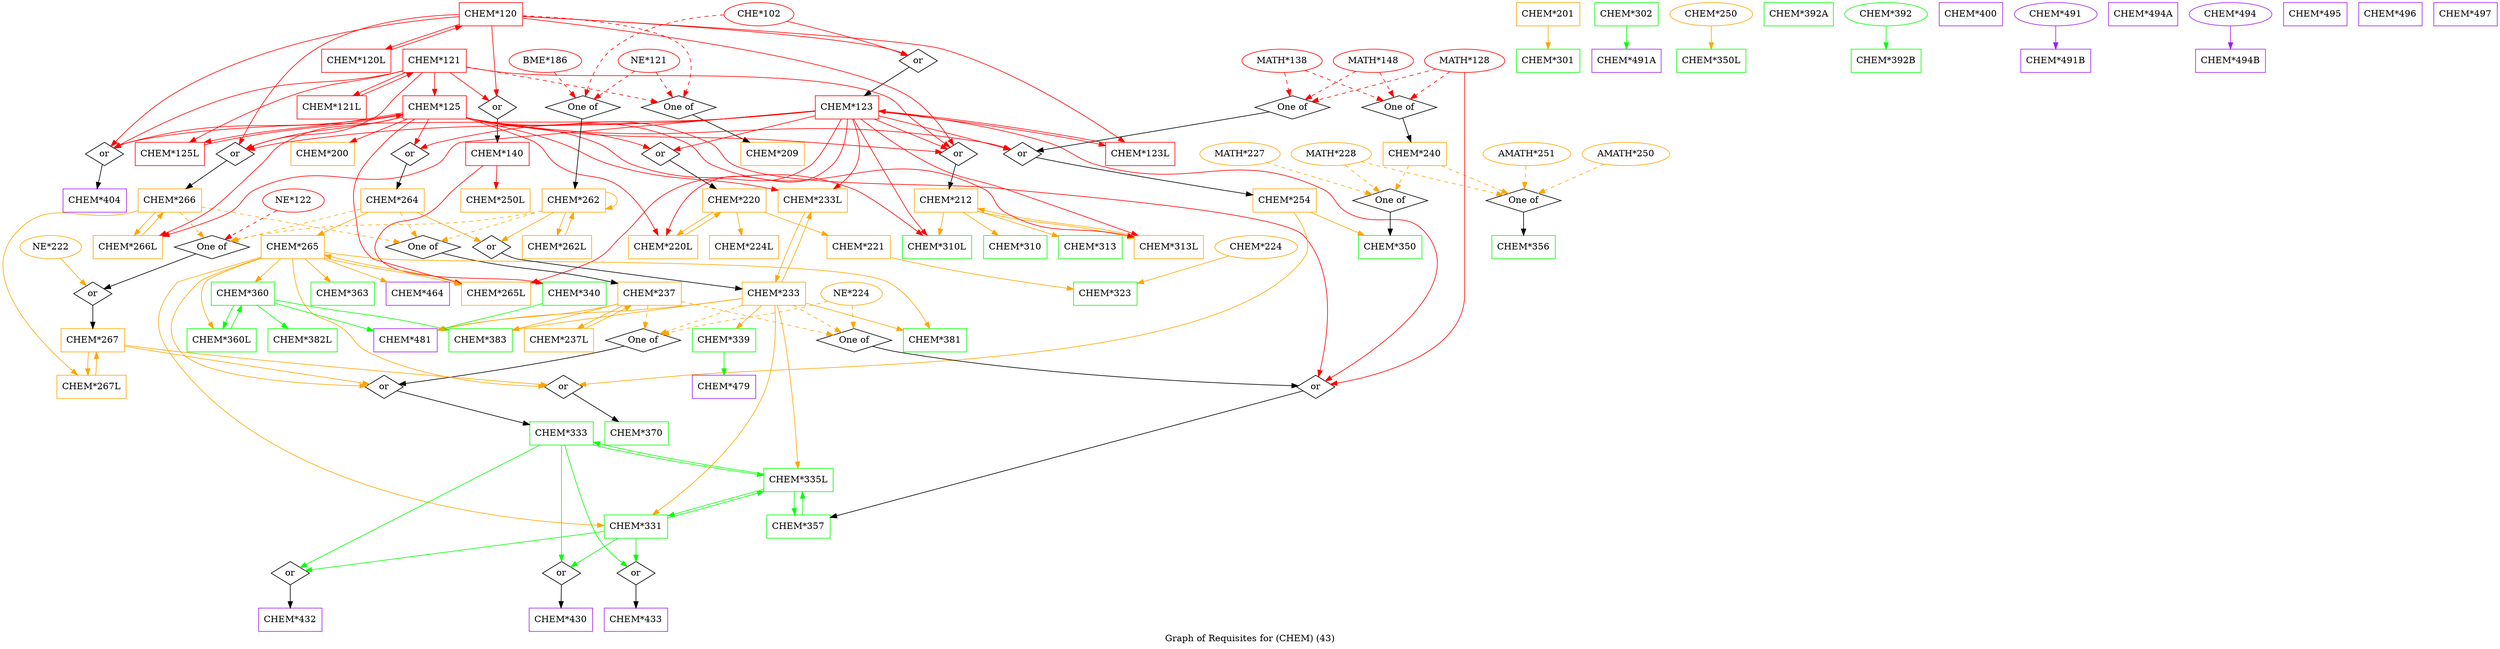 strict digraph "" {
	graph [bb="0,0,3710.5,995",
		label="Graph of Requisites for (CHEM) (43)",
		lheight=0.21,
		lp="1855.2,11.5",
		lwidth=3.64
	];
	node [label="\N"];
	"CHEM*120"	[color=red,
		height=0.5,
		pos="803.5,977",
		shape=box,
		width=1.3611];
	"CHEM*120L"	[color=red,
		height=0.5,
		pos="381.5,905",
		shape=box,
		width=1.4861];
	"CHEM*120" -> "CHEM*120L"	[color=red,
		pos="e,435.07,921.88 754.48,970.89 686.26,962.9 559.18,946.16 445.02,923.85"];
	or119	[height=0.5,
		label=or,
		pos="1517.5,905",
		shape=diamond,
		width=0.81703];
	"CHEM*120" -> or119	[color=red,
		pos="e,1501.9,913.46 852.94,974 987.14,968.27 1356.1,950.43 1474.5,923 1480.5,921.61 1486.8,919.52 1492.6,917.28"];
	"CHEM*123L"	[color=red,
		height=0.5,
		pos="1638.5,761",
		shape=box,
		width=1.4861];
	"CHEM*120" -> "CHEM*123L"	[color=red,
		pos="e,1584.9,778.06 852.71,964.99 945.62,944.03 1153.1,896.43 1326.5,851 1413,828.34 1512.2,799.55 1575.1,780.96"];
	or120	[height=0.5,
		label=or,
		pos="299.5,833",
		shape=diamond,
		width=0.81703];
	"CHEM*120" -> or120	[color=red,
		pos="e,297.8,850.22 754.28,973.85 637.38,968.3 350.44,951.85 318.5,923 301.31,907.47 297.58,880.53 297.53,860.34"];
	of51	[height=0.5,
		label="One of",
		pos="889.5,833",
		shape=diamond,
		width=1.6085];
	"CHEM*120" -> of51	[color=red,
		pos="e,880.65,848.61 813.87,958.87 829.21,933.56 857.96,886.07 875.26,857.51",
		style=dashed];
	or121	[height=0.5,
		label=or,
		pos="266.5,761",
		shape=diamond,
		width=0.81703];
	"CHEM*120" -> or121	[color=red,
		pos="e,281.19,770.39 754.37,969.98 703.06,962.69 620.83,948.14 553.5,923 491.62,899.9 481.12,883.29 423.5,851 376.15,824.46 320.98,793.08 \
290.26,775.57"];
	or126	[height=0.5,
		label=or,
		pos="1460.5,761",
		shape=diamond,
		width=0.81703];
	"CHEM*120" -> or126	[color=red,
		pos="e,1464.2,777.09 852.56,975.43 994.7,973.29 1399.4,963.66 1441.5,923 1477.8,887.91 1472.6,822.91 1466.2,787.17"];
	or131	[height=0.5,
		label=or,
		pos="774.5,761",
		shape=diamond,
		width=0.81703];
	"CHEM*120" -> or131	[color=red,
		pos="e,776.64,777.77 801.18,958.85 796.1,921.37 783.99,832 777.99,787.74"];
	"CHEM*120L" -> "CHEM*120"	[color=red,
		pos="e,754.3,969.38 435.22,917.86 443.05,919.71 450.98,921.5 458.5,923 558.21,942.88 675.05,959 744.06,968.04"];
	"CHEM*123"	[color=red,
		height=0.5,
		pos="1232.5,833",
		shape=box,
		width=1.3611];
	or119 -> "CHEM*123"	[pos="e,1281.7,846.08 1497.5,899.08 1455.3,888.72 1356.1,864.35 1291.7,848.54"];
	"CHEM*123L" -> "CHEM*123"	[color=red,
		pos="e,1281.7,824.92 1584.8,778.93 1584.7,778.95 1584.6,778.98 1584.5,779 1478.1,801.2 1449.9,797.97 1342.5,815 1326.1,817.59 1308.3,\
820.55 1291.8,823.26"];
	"CHEM*140"	[color=red,
		height=0.5,
		pos="135.5,761",
		shape=box,
		width=1.3611];
	or120 -> "CHEM*140"	[pos="e,175.43,779.05 282.87,824.9 260.12,815.19 218.31,797.34 185.02,783.14"];
	"CHEM*209"	[color=orange,
		height=0.5,
		pos="870.5,761",
		shape=box,
		width=1.3611];
	of51 -> "CHEM*209"	[pos="e,875.19,779.29 885.19,816.12 883.02,808.14 880.34,798.26 877.87,789.14"];
	"CHEM*212"	[color=orange,
		height=0.5,
		pos="350.5,689",
		shape=box,
		width=1.3611];
	or121 -> "CHEM*212"	[pos="e,330.05,707.04 278.54,749.97 289.86,740.53 307.27,726.03 322.12,713.65"];
	"CHEM*266"	[color=orange,
		height=0.5,
		pos="1584.5,689",
		shape=box,
		width=1.3611];
	or126 -> "CHEM*266"	[pos="e,1554.2,707.1 1475.2,751.7 1492.4,742 1521.5,725.57 1545.4,712.1"];
	"CHEM*404"	[color=purple,
		height=0.5,
		pos="774.5,689",
		shape=box,
		width=1.3611];
	or131 -> "CHEM*404"	[pos="e,774.5,707.1 774.5,742.7 774.5,734.98 774.5,725.71 774.5,717.11"];
	"CHEM*123" -> "CHEM*123L"	[color=red,
		pos="e,1585,774.72 1281.7,822.06 1295.5,819.69 1310.5,817.21 1324.5,815 1431.9,797.97 1460.1,801.2 1566.5,779 1569.3,778.41 1572.2,777.78 \
1575.1,777.11"];
	"CHEM*123" -> or121	[color=red,
		pos="e,281.21,770.1 1183.4,828.88 1128.2,825.4 1035.9,819.64 956.5,815 811.64,806.54 445.52,813.2 304.5,779 299.87,777.88 295.11,776.21 \
290.58,774.34"];
	"CHEM*123" -> or126	[color=red,
		pos="e,1443.9,769 1281.7,818.5 1327.5,805.81 1392.4,787.52 1417.5,779 1423,777.13 1428.8,774.95 1434.4,772.79"];
	"CHEM*123" -> or131	[color=red,
		pos="e,789.65,770.01 1183.4,830.48 1104,826.99 943.25,815.62 812.5,779 807.99,777.74 803.34,776.03 798.89,774.17"];
	or122	[height=0.5,
		label=or,
		pos="1118.5,761",
		shape=diamond,
		width=0.81703];
	"CHEM*123" -> or122	[color=red,
		pos="e,1132.6,770.65 1204.6,814.88 1185.2,802.95 1159.6,787.24 1141.4,776.05"];
	"CHEM*220L"	[color=orange,
		height=0.5,
		pos="854.5,617",
		shape=box,
		width=1.4861];
	"CHEM*123" -> "CHEM*220L"	[color=red,
		pos="e,900.65,635.05 1219.9,814.91 1202.6,791.86 1171.8,752.57 1156.5,743 1102,708.99 1073.7,736.35 1016.5,707 994.33,695.62 994.64,684.2 \
973.5,671 953.7,658.64 930.53,647.64 909.92,638.9"];
	"CHEM*233L"	[color=orange,
		height=0.5,
		pos="1233.5,689",
		shape=box,
		width=1.4861];
	"CHEM*123" -> "CHEM*233L"	[color=red,
		pos="e,1268.2,707.17 1267.7,814.94 1281.5,806.25 1295.8,794.26 1303.5,779 1310.7,764.7 1310.6,757.33 1303.5,743 1297.5,730.93 1287.3,\
720.87 1276.5,712.88"];
	or124	[height=0.5,
		label=or,
		pos="1537.5,761",
		shape=diamond,
		width=0.81703];
	"CHEM*123" -> or124	[color=red,
		pos="e,1521.9,769.74 1281.8,823.49 1347.1,811.97 1458.8,791.45 1498.5,779 1503.1,777.57 1507.8,775.77 1512.4,773.89"];
	or125	[height=0.5,
		label=or,
		pos="1232.5,761",
		shape=diamond,
		width=0.81703];
	"CHEM*123" -> or125	[color=red,
		pos="e,1232.5,779.1 1232.5,814.7 1232.5,806.98 1232.5,797.71 1232.5,789.11"];
	"CHEM*265L"	[color=orange,
		height=0.5,
		pos="970.5,545",
		shape=box,
		width=1.4861];
	"CHEM*123" -> "CHEM*265L"	[color=red,
		pos="e,993.65,563.02 1249.5,814.85 1266,796.1 1286.4,765.68 1270.5,743 1243.3,704.35 1210.7,731.77 1170.5,707 1150.7,694.8 1150.1,686.23 \
1132.5,671 1093.5,637.23 1082.4,630.43 1041.5,599 1028.6,589.1 1014.3,578.35 1001.9,569.13"];
	"CHEM*266L"	[color=orange,
		height=0.5,
		pos="1315.5,617",
		shape=box,
		width=1.4861];
	"CHEM*123" -> "CHEM*266L"	[color=red,
		pos="e,1321.9,635.21 1277.6,814.82 1293.7,806.44 1310.3,794.7 1320.5,779 1346.9,738.42 1335.3,679.11 1325,644.95"];
	"CHEM*310L"	[color=green,
		height=0.5,
		pos="574.5,617",
		shape=box,
		width=1.4861];
	"CHEM*123" -> "CHEM*310L"	[color=red,
		pos="e,628.34,633.07 1183.3,818.36 1152.9,809.08 1113.5,795.51 1080.5,779 1029.2,753.35 1018.2,742.83 973.5,707 955.34,692.46 956.56,\
680.89 935.5,671 817.71,615.65 770.76,658.25 638.43,634.95"];
	"CHEM*313L"	[color=orange,
		height=0.5,
		pos="449.5,617",
		shape=box,
		width=1.4861];
	"CHEM*123" -> "CHEM*313L"	[color=red,
		pos="e,503.15,633.26 1183.2,824.12 1138.6,816.01 1071.6,801.37 1016.5,779 928.64,743.33 922.47,700.94 832.5,671 699.34,626.69 654.5,660.47 \
513.05,635.1"];
	or129	[height=0.5,
		label=or,
		pos="1752.5,401",
		shape=diamond,
		width=0.81703];
	"CHEM*123" -> or129	[color=red,
		pos="e,1758.5,415.55 1267.8,814.81 1318.3,790.35 1406.8,747.87 1422.5,743 1517.1,713.71 1553.7,751.01 1642.5,707 1663.3,696.67 1661,683.7 \
1680.5,671 1715.2,648.38 1743.5,669.5 1766.5,635 1810,569.59 1779.6,469.6 1762.3,424.93"];
	"CHEM*250L"	[color=orange,
		height=0.5,
		pos="53.5,689",
		shape=box,
		width=1.4861];
	"CHEM*140" -> "CHEM*250L"	[color=red,
		pos="e,73.537,707.1 115.23,742.7 105,733.97 92.439,723.24 81.322,713.75"];
	"CHEM*340"	[color=green,
		height=0.5,
		pos="579.5,545",
		shape=box,
		width=1.3611];
	"CHEM*140" -> "CHEM*340"	[color=red,
		pos="e,530.29,561.1 131.44,742.97 124.7,709.98 115.51,637.23 154.5,599 210.96,543.64 425.23,576.11 520.38,562.75"];
	"CHEM*212" -> "CHEM*310L"	[color=orange,
		pos="e,520.76,634.8 399.66,672.64 432.38,662.41 475.69,648.88 511.02,637.84"];
	"CHEM*212" -> "CHEM*313L"	[color=orange,
		pos="e,419.41,635.1 369.06,670.7 380.84,661.71 396.38,650.61 410.7,640.92"];
	"CHEM*310"	[color=green,
		height=0.5,
		pos="328.5,617",
		shape=box,
		width=1.3611];
	"CHEM*212" -> "CHEM*310"	[color=orange,
		pos="e,333.88,635.1 345.06,670.7 342.61,662.9 339.66,653.51 336.93,644.83"];
	"CHEM*313"	[color=green,
		height=0.5,
		pos="212.5,617",
		shape=box,
		width=1.3611];
	"CHEM*212" -> "CHEM*313"	[color=orange,
		pos="e,246.39,635.19 316.74,670.88 298.28,661.51 275.22,649.81 255.48,639.8"];
	"CHEM*266" -> "CHEM*266L"	[color=orange,
		pos="e,1368.8,635.09 1535.2,677.35 1493.7,667.41 1433,652 1378.6,637.66"];
	of52	[height=0.5,
		label="One of",
		pos="1444.5,617",
		shape=diamond,
		width=1.6085];
	"CHEM*266" -> of52	[color=orange,
		pos="e,1465.8,628.64 1550.3,670.88 1527.2,659.33 1497,644.24 1474.8,633.13",
		style=dashed];
	of56	[height=0.5,
		label="One of",
		pos="2064.5,617",
		shape=diamond,
		width=1.6085];
	"CHEM*266" -> of56	[color=orange,
		pos="e,2036,626.14 1633.7,678.68 1648.7,676 1665.3,673.21 1680.5,671 1820.8,650.63 1858,660.49 1997.5,635 2006.9,633.29 2016.9,631.01 \
2026.2,628.67",
		style=dashed];
	"CHEM*267L"	[color=orange,
		height=0.5,
		pos="1931.5,401",
		shape=box,
		width=1.4861];
	"CHEM*266" -> "CHEM*267L"	[color=orange,
		pos="e,1915.6,419.18 1633.6,677.72 1679.9,667.31 1745.4,650.57 1766.5,635 1843.7,578.11 1827.5,531.38 1885.5,455 1892.7,445.49 1901.2,\
435.5 1908.8,426.78"];
	"CHEM*121"	[color=red,
		height=0.5,
		pos="611.5,905",
		shape=box,
		width=1.3611];
	"CHEM*121" -> or120	[color=red,
		pos="e,320.04,838.61 562.41,892.99 497.25,878.37 384.15,852.99 330.04,840.85"];
	"CHEM*121" -> of51	[color=red,
		pos="e,858.97,841.69 660.56,891.65 714.23,878.13 799.24,856.73 849.17,844.15",
		style=dashed];
	"CHEM*121" -> or121	[color=red,
		pos="e,281.64,770.02 612.99,886.74 613.71,866.41 611.43,833.1 591.5,815 543.91,771.79 366.4,796.31 304.5,779 299.99,777.74 295.34,776.03 \
290.89,774.18"];
	"CHEM*121" -> or126	[color=red,
		pos="e,1443.5,768.76 660.68,904.02 796.84,903.45 1176.2,897.63 1290.5,851 1313.6,841.58 1312.2,827.95 1333.5,815 1342.5,809.52 1399.5,\
786.39 1434,772.56"];
	"CHEM*121" -> or131	[color=red,
		pos="e,773.5,778.57 660.53,895.68 689.18,888.43 724,875.12 746.5,851 762.35,834.01 769.23,808.12 772.21,788.64"];
	"CHEM*121L"	[color=red,
		height=0.5,
		pos="529.5,833",
		shape=box,
		width=1.4861];
	"CHEM*121" -> "CHEM*121L"	[color=red,
		pos="e,543.64,851.1 585.31,886.7 574.29,878.05 561.7,867.45 551.2,858.03"];
	"CHEM*125"	[color=red,
		height=0.5,
		pos="688.5,833",
		shape=box,
		width=1.3611];
	"CHEM*121" -> "CHEM*125"	[color=red,
		pos="e,669.69,851.1 630.53,886.7 640.04,878.05 651.71,867.45 662.07,858.03"];
	"CHEM*125L"	[color=red,
		height=0.5,
		pos="367.5,761",
		shape=box,
		width=1.4861];
	"CHEM*121" -> "CHEM*125L"	[color=red,
		pos="e,385.71,779.05 562.4,891.17 533.29,882.34 496.36,868.95 466.5,851 458.34,846.1 419.69,810.65 393.16,786"];
	"CHEM*121L" -> "CHEM*121"	[color=red,
		pos="e,597.15,886.7 555.43,851.1 566.43,859.72 579.03,870.32 589.56,879.76"];
	"CHEM*125" -> or121	[color=red,
		pos="e,281.63,770.06 639.49,818 634.78,816.89 630.06,815.87 625.5,815 484.46,788.22 443.01,816.76 304.5,779 299.99,777.77 295.32,776.07 \
290.88,774.23"];
	"CHEM*125" -> or126	[color=red,
		pos="e,1436.2,764.24 737.76,825.2 763.06,821.85 794.39,817.91 822.5,815 1021.2,794.42 1071.5,795.9 1270.5,779 1324.9,774.38 1388.1,768.65 \
1426.2,765.17"];
	"CHEM*125" -> or131	[color=red,
		pos="e,762.24,771.98 709.76,814.7 723.3,803.67 740.76,789.46 754.13,778.58"];
	"CHEM*125" -> "CHEM*125L"	[color=red,
		pos="e,421.09,777.79 639.45,820.66 631.74,818.67 623.9,816.7 616.5,815 536,796.54 512.28,797.33 431.26,780"];
	"CHEM*125" -> or122	[color=red,
		pos="e,1102.5,769.4 737.74,825.58 838.32,812.41 1059.3,783.24 1075.5,779 1081.2,777.5 1087.2,775.45 1092.9,773.3"];
	"CHEM*125" -> "CHEM*220L"	[color=red,
		pos="e,800.77,632.71 686.36,814.71 683.38,782.54 681.77,712.96 716.5,671 726.73,658.64 759.9,645.7 791.16,635.71"];
	"CHEM*125" -> "CHEM*233L"	[color=red,
		pos="e,1179.9,699.8 692.47,814.91 698.29,794.09 711.3,759.63 736.5,743 810.25,694.32 1044.9,718.34 1132.5,707 1144.6,705.44 1157.4,703.5 \
1169.7,701.5"];
	"CHEM*125" -> or124	[color=red,
		pos="e,1522.4,770.1 737.73,824.88 763.02,821.45 794.36,817.53 822.5,815 1122.2,788.05 1205.7,848.22 1498.5,779 1503.4,777.85 1508.4,776.12 \
1513.1,774.2"];
	"CHEM*125" -> or125	[color=red,
		pos="e,1212.9,767.01 737.79,825.52 763.1,822.25 794.43,818.29 822.5,815 970.79,797.6 1009.2,803.33 1156.5,779 1171.9,776.45 1188.9,772.74 \
1202.9,769.44"];
	"CHEM*125" -> "CHEM*265L"	[color=red,
		pos="e,916.88,558.93 683.49,814.67 675.45,783.04 663.44,715.15 693.5,671 711,645.29 728.73,653.81 753.5,635 772.03,620.93 771.35,610.62 \
791.5,599 811.36,587.55 863.94,572.56 907.01,561.45"];
	"CHEM*125" -> "CHEM*266L"	[color=red,
		pos="e,1316.9,635.19 737.95,822.23 786.66,812.34 863.06,796.1 928.5,779 981.96,765.03 993.56,755 1047.5,743 1101.9,730.9 1254.6,744.84 \
1295.5,707 1312.2,691.5 1316.5,665.25 1317,645.26"];
	"CHEM*125" -> "CHEM*310L"	[color=red,
		pos="e,577.08,635.3 663.04,814.89 650.81,805.54 636.82,793.02 627.5,779 599.57,736.99 585.28,679.04 578.88,645.34"];
	"CHEM*125" -> "CHEM*313L"	[color=red,
		pos="e,445.83,635.07 639.26,820.5 574.86,805.41 469.94,780.63 468.5,779 435.82,742.18 438.93,680.52 444.17,645.15"];
	"CHEM*125" -> or129	[color=red,
		pos="e,1756.7,416.63 737.51,825.35 812.95,814.83 953.91,794.02 1002.5,779 1039,767.72 1043.6,752.82 1080.5,743 1256.4,696.17 1322.5,781.76 \
1488.5,707 1509.7,697.45 1505.7,681.44 1526.5,671 1610,629.1 1670.5,703.96 1733.5,635 1786.4,577.03 1770.2,473.64 1759.1,426.56"];
	"CHEM*200"	[color=orange,
		height=0.5,
		pos="526.5,761",
		shape=box,
		width=1.3611];
	"CHEM*125" -> "CHEM*200"	[color=red,
		pos="e,566,779.07 648.87,814.88 626.72,805.31 598.94,793.3 575.44,783.15"];
	"CHEM*125L" -> "CHEM*125"	[color=red,
		pos="e,639.19,816.1 421.27,773.61 429.09,775.49 437.01,777.36 444.5,779 525.17,796.71 548.89,795.89 629.12,813.82"];
	"CHEM*220"	[color=orange,
		height=0.5,
		pos="1074.5,689",
		shape=box,
		width=1.3611];
	or122 -> "CHEM*220"	[pos="e,1085.3,707.14 1110.6,747.49 1105.1,738.7 1097.5,726.63 1090.7,715.82"];
	"CHEM*220L" -> "CHEM*220"	[color=orange,
		pos="e,1026.9,670.97 908.34,633.32 941.35,643.43 983.52,656.8 1017.2,667.79"];
	"CHEM*233"	[color=orange,
		height=0.5,
		pos="1229.5,545",
		shape=box,
		width=1.3611];
	"CHEM*233L" -> "CHEM*233"	[color=orange,
		pos="e,1180.3,558.55 1180,674.86 1159.7,666.71 1138.8,654.06 1127.5,635 1119.3,621.24 1119.5,612.83 1127.5,599 1137,582.66 1153.6,570.94 \
1170.8,562.75"];
	"CHEM*254"	[color=orange,
		height=0.5,
		pos="2227.5,689",
		shape=box,
		width=1.3611];
	or124 -> "CHEM*254"	[pos="e,2178.4,698.78 1552.2,751.94 1559.1,748.57 1567.5,744.98 1575.5,743 1811.1,684.52 1879.3,734.07 2120.5,707 2136.1,705.25 2152.8,\
702.84 2168.4,700.39"];
	"CHEM*264"	[color=orange,
		height=0.5,
		pos="1430.5,689",
		shape=box,
		width=1.3611];
	or125 -> "CHEM*264"	[pos="e,1382.3,707.04 1250.4,753.66 1277.8,743.99 1331.2,725.09 1372.8,710.39"];
	"CHEM*265"	[color=orange,
		height=0.5,
		pos="695.5,617",
		shape=box,
		width=1.3611];
	"CHEM*265L" -> "CHEM*265"	[color=orange,
		pos="e,744.64,605.01 916.76,561.07 857.18,576.57 769.4,598.51 767.5,599 763.25,600.1 758.85,601.26 754.4,602.43"];
	"CHEM*266L" -> "CHEM*266"	[color=orange,
		pos="e,1535.2,673.75 1369.1,630.35 1375,631.93 1380.9,633.51 1386.5,635 1433.3,647.4 1486.1,660.92 1525.5,671.21"];
	"CHEM*313L" -> "CHEM*212"	[color=orange,
		pos="e,380.62,670.88 431.09,635.19 419.2,644.27 403.43,655.53 388.95,665.31"];
	"CHEM*357"	[color=green,
		height=0.5,
		pos="1327.5,185",
		shape=box,
		width=1.3611];
	or129 -> "CHEM*357"	[pos="e,1361.6,203.16 1737.1,392.26 1677.9,362.45 1463.4,254.43 1370.7,207.74"];
	"CHEM*220" -> "CHEM*220L"	[color=orange,
		pos="e,902.37,635.11 1025.3,674.09 991.69,663.85 947.21,649.76 912.03,638.27"];
	"CHEM*221"	[color=orange,
		height=0.5,
		pos="1194.5,617",
		shape=box,
		width=1.3611];
	"CHEM*220" -> "CHEM*221"	[color=orange,
		pos="e,1165,635.19 1103.9,670.88 1119.5,661.72 1139.1,650.34 1156,640.48"];
	"CHEM*224L"	[color=orange,
		height=0.5,
		pos="979.5,617",
		shape=box,
		width=1.4861];
	"CHEM*220" -> "CHEM*224L"	[color=orange,
		pos="e,1002.7,635.1 1051,670.7 1038.9,661.8 1024,650.82 1011,641.2"];
	"CHEM*233" -> "CHEM*233L"	[color=orange,
		pos="e,1187.7,670.84 1186.9,563.16 1171.1,571.33 1154.8,582.93 1145.5,599 1137.5,612.83 1137.3,621.24 1145.5,635 1153.3,648.14 1165.6,\
658.24 1178.6,665.91"];
	"CHEM*481"	[color=purple,
		height=0.5,
		pos="738.5,473",
		shape=box,
		width=1.3611];
	"CHEM*233" -> "CHEM*481"	[color=orange,
		pos="e,787.71,489.09 1180.2,532.64 1170,530.56 1159.5,528.56 1149.5,527 996.9,503.08 953.05,520.56 797.62,491.01"];
	"CHEM*331"	[color=green,
		height=0.5,
		pos="1168.5,185",
		shape=box,
		width=1.3611];
	"CHEM*233" -> "CHEM*331"	[color=orange,
		pos="e,1168.3,203.17 1256.8,526.77 1268.6,517.72 1281.1,505.48 1287.5,491 1306.9,447.08 1313.4,423.43 1287.5,383 1266.9,350.84 1233.9,\
376.35 1209.5,347 1177.5,308.58 1170.1,248.43 1168.6,213.55"];
	of57	[height=0.5,
		label="One of",
		pos="1104.5,473",
		shape=diamond,
		width=1.6085];
	"CHEM*233" -> of57	[color=orange,
		pos="e,1124.2,485.06 1198.9,526.88 1178.8,515.62 1152.7,501 1133.1,489.99",
		style=dashed];
	"CHEM*335L"	[color=green,
		height=0.5,
		pos="1327.5,257",
		shape=box,
		width=1.4861];
	"CHEM*233" -> "CHEM*335L"	[color=orange,
		pos="e,1332.2,275.06 1278.3,526.91 1294.5,518.67 1310.9,507 1320.5,491 1359.5,425.75 1345,330.79 1334.6,284.86"];
	"CHEM*339"	[color=green,
		height=0.5,
		pos="1229.5,473",
		shape=box,
		width=1.3611];
	"CHEM*233" -> "CHEM*339"	[color=orange,
		pos="e,1229.5,491.1 1229.5,526.7 1229.5,518.98 1229.5,509.71 1229.5,501.11"];
	of60	[height=0.5,
		label="One of",
		pos="1430.5,473",
		shape=diamond,
		width=1.6085];
	"CHEM*233" -> of60	[color=orange,
		pos="e,1404.5,483.06 1278.4,526.97 1314.4,514.42 1362.6,497.66 1395,486.38",
		style=dashed];
	"CHEM*381"	[color=green,
		height=0.5,
		pos="1555.5,473",
		shape=box,
		width=1.3611];
	"CHEM*233" -> "CHEM*381"	[color=orange,
		pos="e,1506.2,488.77 1278.7,535.64 1330.6,526.52 1414.8,510.84 1496.3,491.19"];
	"CHEM*383"	[color=green,
		height=0.5,
		pos="854.5,473",
		shape=box,
		width=1.3611];
	"CHEM*233" -> "CHEM*383"	[color=orange,
		pos="e,903.74,488.92 1180.1,533.03 1170,530.92 1159.4,528.81 1149.5,527 1047.9,508.5 1018.3,513.69 913.76,491.12"];
	or130	[height=0.5,
		label=or,
		pos="2032.5,401",
		shape=diamond,
		width=0.81703];
	"CHEM*254" -> or130	[color=orange,
		pos="e,2048.1,409.69 2240.2,670.83 2252,652.57 2266.4,623.07 2255.5,599 2214,506.95 2105.9,440.62 2057,414.39"];
	"CHEM*350"	[color=green,
		height=0.5,
		pos="2352.5,617",
		shape=box,
		width=1.3611];
	"CHEM*254" -> "CHEM*350"	[color=orange,
		pos="e,2321.8,635.19 2258.1,670.88 2274.6,661.64 2295.1,650.13 2312.8,640.21"];
	"CHEM*264" -> "CHEM*265"	[color=orange,
		pos="e,744.68,627.72 1381.2,681.14 1355.7,677.76 1323.9,673.8 1295.5,671 1072,648.96 1014.4,662.62 791.5,635 779.56,633.52 766.85,631.55 \
754.71,629.48"];
	or123	[height=0.5,
		label=or,
		pos="1549.5,617",
		shape=diamond,
		width=0.81703];
	"CHEM*264" -> or123	[color=orange,
		pos="e,1535.1,626.46 1459.6,670.88 1480.2,658.77 1507.4,642.77 1526.5,631.55"];
	"CHEM*264" -> of52	[color=orange,
		pos="e,1441.3,634.14 1434,670.7 1435.6,662.67 1437.5,652.95 1439.3,644.05",
		style=dashed];
	"CHEM*264" -> of56	[color=orange,
		pos="e,2036.4,626.29 1479.7,678.33 1494.7,675.64 1511.2,672.93 1526.5,671 1734.8,644.66 1790.3,668.94 1997.5,635 2007,633.45 2017.1,631.2 \
2026.5,628.85",
		style=dashed];
	"CHEM*265" -> "CHEM*265L"	[color=orange,
		pos="e,916.95,557.88 744.51,600.3 746.19,599.86 747.86,599.43 749.5,599 751.43,598.5 842.51,575.73 907.21,560.21"];
	"CHEM*265" -> "CHEM*331"	[color=orange,
		pos="e,1119.3,185.16 646.37,601.32 643.04,600.49 639.73,599.7 636.5,599 583.59,587.48 433.33,601.74 395.5,563 361.85,528.54 358.52,494.21 \
386.5,455 557.89,214.8 958.12,186.9 1109.3,185.24"];
	"CHEM*265" -> "CHEM*381"	[color=orange,
		pos="e,1540.5,491.18 744.66,606.12 759.65,603.43 776.2,600.77 791.5,599 935.65,582.32 1307.9,614.57 1443.5,563 1479.3,549.4 1512.6,519.93 \
1533.4,498.62"];
	or128	[height=0.5,
		label=or,
		pos="1119.5,401",
		shape=diamond,
		width=0.81703];
	"CHEM*265" -> or128	[color=orange,
		pos="e,1093.7,403.16 744.81,602.53 794.89,588.61 865.63,568.22 869.5,563 879.02,550.14 879.7,539.33 869.5,527 814.98,461.12 735.02,556.88 \
680.5,491 670.3,478.67 669.89,466.97 680.5,455 707.13,424.97 983.22,408.63 1083.4,403.66"];
	"CHEM*265" -> or130	[color=orange,
		pos="e,2031.8,418.85 744.66,606.09 759.64,603.4 776.2,600.74 791.5,599 1098.8,563.97 1181.1,612.27 1486.5,563 1546.1,553.38 1558.1,537.86 \
1617.5,527 1701.8,511.59 1934,543.86 2001.5,491 2020.4,476.22 2027.8,449.22 2030.7,428.82"];
	"CHEM*360"	[color=green,
		height=0.5,
		pos="463.5,545",
		shape=box,
		width=1.3611];
	"CHEM*265" -> "CHEM*360"	[color=orange,
		pos="e,512.63,560.82 646.3,601.15 610.16,590.25 560.89,575.39 522.61,563.84"];
	"CHEM*360L"	[color=green,
		height=0.5,
		pos="449.5,473",
		shape=box,
		width=1.4861];
	"CHEM*265" -> "CHEM*360L"	[color=orange,
		pos="e,430.11,491.21 646.36,601.34 643.04,600.5 639.73,599.71 636.5,599 585.77,587.79 439.29,602.46 405.5,563 389.14,543.9 405.72,517.66 \
423.01,498.63"];
	"CHEM*363"	[color=green,
		height=0.5,
		pos="695.5,545",
		shape=box,
		width=1.3611];
	"CHEM*265" -> "CHEM*363"	[color=orange,
		pos="e,695.5,563.1 695.5,598.7 695.5,590.98 695.5,581.71 695.5,573.11"];
	"CHEM*464"	[color=purple,
		height=0.5,
		pos="811.5,545",
		shape=box,
		width=1.3611];
	"CHEM*265" -> "CHEM*464"	[color=orange,
		pos="e,783.01,563.19 723.88,598.88 739.04,589.72 757.91,578.34 774.24,568.48"];
	"CHEM*357" -> "CHEM*335L"	[color=green,
		pos="e,1333.4,238.7 1333.4,203.1 1334.2,210.79 1334.4,220.05 1334.1,228.67"];
	"CHE*102"	[color=red,
		height=0.5,
		pos="1545.5,977",
		width=1.4985];
	"CHE*102" -> or119	[color=red,
		pos="e,1523.1,919.97 1538.7,959.05 1535.2,950.17 1530.8,939.14 1526.9,929.44"];
	of55	[height=0.5,
		label="One of",
		pos="1616.5,833",
		shape=diamond,
		width=1.6085];
	"CHE*102" -> of55	[color=red,
		pos="e,1609,849.1 1553.9,959.15 1566.5,934.07 1590.1,886.79 1604.5,858.07",
		style=dashed];
	"CHEM*262"	[color=orange,
		height=0.5,
		pos="1738.5,689",
		shape=box,
		width=1.3611];
	of55 -> "CHEM*262"	[pos="e,1734.5,707.05 1639.9,822.03 1658.5,813.1 1683.9,798.42 1700.5,779 1715.9,760.98 1725.8,735.83 1731.7,716.87"];
	"CHEM*262" -> "CHEM*262"	[color=orange,
		pos="e,1787.6,675.94 1787.6,702.06 1798,700.74 1805.5,696.38 1805.5,689 1805.5,684.27 1802.4,680.78 1797.5,678.54"];
	"CHEM*262" -> or123	[color=orange,
		pos="e,1565.3,625.41 1689.5,671.95 1659.8,661.93 1621.2,648.42 1587.5,635 1583.3,633.34 1579,631.5 1574.7,629.65"];
	"CHEM*262" -> of52	[color=orange,
		pos="e,1474.5,625.74 1689.3,676.79 1643.3,666.25 1572.6,649.89 1511.5,635 1502.7,632.85 1493.2,630.49 1484.3,628.23",
		style=dashed];
	"CHEM*262" -> of56	[color=orange,
		pos="e,2034.9,625.83 1787.8,678.62 1840,668.52 1924.8,651.65 1997.5,635 2006.4,632.96 2016,630.62 2025,628.35",
		style=dashed];
	"CHEM*262L"	[color=orange,
		height=0.5,
		pos="2193.5,617",
		shape=box,
		width=1.4861];
	"CHEM*262" -> "CHEM*262L"	[color=orange,
		pos="e,2139.7,631.06 1787.5,682.92 1860.9,675.34 2003.1,659.31 2122.5,635 2124.9,634.5 2127.4,633.96 2129.9,633.39"];
	"CHEM*340" -> "CHEM*481"	[color=green,
		pos="e,699.73,491.07 618.4,526.88 640.13,517.31 667.4,505.3 690.46,495.15"];
	"CHEM*201"	[color=orange,
		height=0.5,
		pos="2244.5,977",
		shape=box,
		width=1.3611];
	"CHEM*301"	[color=green,
		height=0.5,
		pos="2244.5,905",
		shape=box,
		width=1.3611];
	"CHEM*201" -> "CHEM*301"	[color=orange,
		pos="e,2244.5,923.1 2244.5,958.7 2244.5,950.98 2244.5,941.71 2244.5,933.11"];
	"NE*121"	[color=red,
		height=0.5,
		pos="1385.5,905",
		width=1.3179];
	"NE*121" -> of51	[color=red,
		pos="e,927.3,839.34 1341.9,897.85 1249.3,884.78 1033.6,854.33 937.34,840.75",
		style=dashed];
	"NE*121" -> of55	[color=red,
		pos="e,1588.6,842.46 1421.3,893.14 1464.1,880.17 1535.4,858.58 1578.9,845.39",
		style=dashed];
	"CHEM*323"	[color=green,
		height=0.5,
		pos="1675.5,545",
		shape=box,
		width=1.3611];
	"CHEM*221" -> "CHEM*323"	[color=orange,
		pos="e,1626.5,560.06 1243.7,600.9 1246.7,600.2 1249.6,599.56 1252.5,599 1410.3,568.25 1454.3,592.04 1612.5,563 1613.8,562.76 1615.1,562.51 \
1616.4,562.25"];
	"CHEM*331" -> "CHEM*335L"	[color=green,
		pos="e,1294.5,238.88 1213.2,203.07 1235.8,212.59 1263,224.53 1285.3,234.66"];
	or132	[height=0.5,
		label=or,
		pos="1245.5,113",
		shape=diamond,
		width=0.81703];
	"CHEM*331" -> or132	[color=green,
		pos="e,1234.1,124.38 1187.5,166.7 1199.4,155.91 1214.6,142.07 1226.5,131.29"];
	or133	[height=0.5,
		label=or,
		pos="1043.5,113",
		shape=diamond,
		width=0.81703];
	"CHEM*331" -> or133	[color=green,
		pos="e,1058.3,122.28 1137.9,166.88 1116.1,154.65 1087.1,138.44 1067.1,127.2"];
	or134	[height=0.5,
		label=or,
		pos="1149.5,113",
		shape=diamond,
		width=0.81703];
	"CHEM*331" -> or134	[color=green,
		pos="e,1153.5,128.74 1163.8,166.7 1161.5,158.22 1158.7,147.88 1156.2,138.6"];
	of57 -> or128	[pos="e,1116.2,417.19 1108,455.76 1109.8,447.22 1112.1,436.56 1114.1,426.99"];
	"CHEM*335L" -> "CHEM*357"	[color=green,
		pos="e,1321.6,203.1 1321.6,238.7 1320.8,230.98 1320.6,221.71 1320.9,213.11"];
	"CHEM*335L" -> "CHEM*331"	[color=green,
		pos="e,1201.4,203.07 1282.7,238.88 1260.1,229.35 1232.8,217.41 1210.6,207.28"];
	"CHEM*333"	[color=green,
		height=0.5,
		pos="1267.5,329",
		shape=box,
		width=1.3611];
	"CHEM*335L" -> "CHEM*333"	[color=green,
		pos="e,1288.2,310.7 1318.7,275.1 1312.4,283.55 1303.7,293.9 1295.2,303.2"];
	"CHEM*479"	[color=purple,
		height=0.5,
		pos="1229.5,401",
		shape=box,
		width=1.3611];
	"CHEM*339" -> "CHEM*479"	[color=green,
		pos="e,1229.5,419.1 1229.5,454.7 1229.5,446.98 1229.5,437.71 1229.5,429.11"];
	of60 -> or129	[pos="e,1731.3,406.09 1460.1,464.19 1471.7,461.2 1485.2,457.83 1497.5,455 1577.8,436.48 1673,417.47 1721.2,408.05"];
	"CHEM*430"	[color=purple,
		height=0.5,
		pos="1265.5,41",
		shape=box,
		width=1.3611];
	or132 -> "CHEM*430"	[pos="e,1260.6,59.204 1249.6,97.496 1252,89.233 1255,78.618 1257.8,68.888"];
	"CHEM*432"	[color=purple,
		height=0.5,
		pos="1033.5,41",
		shape=box,
		width=1.3611];
	or133 -> "CHEM*432"	[pos="e,1036,59.292 1041.2,96.116 1040.1,88.23 1038.7,78.476 1037.4,69.431"];
	"CHEM*433"	[color=purple,
		height=0.5,
		pos="1149.5,41",
		shape=box,
		width=1.3611];
	or134 -> "CHEM*433"	[pos="e,1149.5,59.104 1149.5,94.697 1149.5,86.983 1149.5,77.712 1149.5,69.112"];
	or128 -> "CHEM*333"	[pos="e,1231.3,347.12 1135.3,392.51 1155.9,382.8 1192.5,365.47 1222,351.51"];
	"CHEM*333" -> "CHEM*335L"	[color=green,
		pos="e,1306.9,275.1 1276.4,310.7 1282.8,302.22 1291.5,291.86 1300,282.58"];
	"CHEM*333" -> or132	[color=green,
		pos="e,1247.2,130.06 1265.7,310.85 1261.9,273.47 1252.7,184.44 1248.2,140.07"];
	"CHEM*333" -> or133	[color=green,
		pos="e,1047.8,128.63 1218.5,317.53 1190.7,309.6 1156.8,296.33 1132.5,275 1089.4,237.21 1063,173.3 1051.1,138.45"];
	"CHEM*333" -> or134	[color=green,
		pos="e,1138.5,124.58 1230.5,310.93 1192.4,291.07 1135.2,254.31 1110.5,203 1103.6,188.59 1105.5,182.2 1110.5,167 1114.7,154.07 1123.5,\
141.7 1131.6,132.17"];
	or123 -> "CHEM*233"	[pos="e,1278.7,554.6 1534.3,608.21 1527.5,604.97 1519.2,601.42 1511.5,599 1490.6,592.45 1365,569.83 1288.7,556.35"];
	"CHEM*237"	[color=orange,
		height=0.5,
		pos="1091.5,545",
		shape=box,
		width=1.3611];
	of52 -> "CHEM*237"	[pos="e,1140.5,556.71 1415.3,608.07 1403.6,605.03 1389.9,601.66 1377.5,599 1286.6,579.56 1262.7,580.66 1171.5,563 1164.8,561.69 1157.7,\
560.28 1150.7,558.83"];
	or127	[height=0.5,
		label=or,
		pos="1943.5,545",
		shape=diamond,
		width=0.81703];
	of56 -> or127	[pos="e,1958,554.4 2045.3,604.91 2024,592.57 1989.6,572.65 1966.7,559.44"];
	"CHEM*237" -> "CHEM*481"	[color=orange,
		pos="e,787.74,488.92 1042.4,529.33 1039,528.49 1035.7,527.71 1032.5,527 932,504.95 901.9,513.41 797.72,491.1"];
	"CHEM*237" -> of57	[color=orange,
		pos="e,1101.5,490.14 1094.7,526.7 1096.2,518.67 1098,508.95 1099.7,500.05",
		style=dashed];
	"CHEM*237" -> of60	[color=orange,
		pos="e,1397.4,480.7 1140.6,533.51 1150.8,531.35 1161.5,529.09 1171.5,527 1247.4,511.18 1335.8,493.17 1387.3,482.74",
		style=dashed];
	"CHEM*237" -> "CHEM*383"	[color=orange,
		pos="e,903.54,488.49 1042.4,529.5 1004.9,518.42 953.09,503.12 913.37,491.39"];
	"CHEM*237L"	[color=orange,
		height=0.5,
		pos="975.5,473",
		shape=box,
		width=1.4861];
	"CHEM*237" -> "CHEM*237L"	[color=orange,
		pos="e,998.08,491.19 1057.2,526.88 1041.3,517.81 1022.4,506.55 1006.8,496.76"];
	"CHEM*370"	[color=green,
		height=0.5,
		pos="2032.5,329",
		shape=box,
		width=1.3611];
	or130 -> "CHEM*370"	[pos="e,2032.5,347.1 2032.5,382.7 2032.5,374.98 2032.5,365.71 2032.5,357.11"];
	"CHEM*360" -> "CHEM*481"	[color=green,
		pos="e,689.21,485.36 512.5,529.47 515.54,528.62 518.56,527.79 521.5,527 574.66,512.72 635.59,497.99 679.32,487.69"];
	"CHEM*360" -> "CHEM*383"	[color=green,
		pos="e,805.27,488.99 512.73,529.01 515.69,528.28 518.63,527.61 521.5,527 638.94,502.26 674.04,515.66 795.23,491.08"];
	"CHEM*360" -> "CHEM*360L"	[color=green,
		pos="e,447.03,491.1 454.12,526.7 451.79,518.98 449.7,509.71 448.33,501.11"];
	"CHEM*382L"	[color=green,
		height=0.5,
		pos="574.5,473",
		shape=box,
		width=1.4861];
	"CHEM*360" -> "CHEM*382L"	[color=green,
		pos="e,547.24,491.19 490.65,526.88 505.03,517.81 522.88,506.55 538.41,496.76"];
	"CHEM*360L" -> "CHEM*360"	[color=green,
		pos="e,465.96,526.7 458.82,491.1 461.16,498.79 463.25,508.05 464.64,516.67"];
	"CHEM*267"	[color=orange,
		height=0.5,
		pos="1943.5,473",
		shape=box,
		width=1.3611];
	or127 -> "CHEM*267"	[pos="e,1943.5,491.1 1943.5,526.7 1943.5,518.98 1943.5,509.71 1943.5,501.11"];
	"CHEM*262L" -> "CHEM*262"	[color=orange,
		pos="e,1787.7,684.04 2140.1,635.07 2020,659.51 1876.8,675.57 1797.9,683.08"];
	"CHEM*237L" -> "CHEM*237"	[color=orange,
		pos="e,1069,526.88 1009.9,491.19 1025.9,500.27 1044.7,511.53 1060.3,521.31"];
	"CHEM*267L" -> "CHEM*267"	[color=orange,
		pos="e,1946.4,454.7 1940.3,419.1 1942.5,426.79 1944.3,436.05 1945.4,444.67"];
	"CHEM*267" -> or128	[color=orange,
		pos="e,1136.5,408.76 1894.2,469.33 1735.3,460.61 1242.1,432.75 1171.5,419 1163.1,417.37 1154.2,414.78 1146.2,412.11"];
	"CHEM*267" -> or130	[color=orange,
		pos="e,2020.3,411.58 1965.5,454.7 1979.8,443.43 1998.4,428.85 2012.3,417.88"];
	"CHEM*267" -> "CHEM*267L"	[color=orange,
		pos="e,1928.5,419.1 1934.6,454.7 1932.5,446.98 1930.7,437.71 1929.6,429.11"];
	"CHEM*240"	[color=orange,
		height=0.5,
		pos="2449.5,761",
		shape=box,
		width=1.3611];
	of58	[height=0.5,
		label="One of",
		pos="2352.5,689",
		shape=diamond,
		width=1.6085];
	"CHEM*240" -> of58	[color=orange,
		pos="e,2369.2,702.06 2425.5,742.7 2410.9,732.14 2392.2,718.66 2377.4,707.98",
		style=dashed];
	of59	[height=0.5,
		label="One of",
		pos="2551.5,689",
		shape=diamond,
		width=1.6085];
	"CHEM*240" -> of59	[color=orange,
		pos="e,2534.2,701.9 2474.5,742.88 2489.9,732.25 2509.8,718.62 2525.5,707.86",
		style=dashed];
	of58 -> "CHEM*350"	[pos="e,2352.5,635.1 2352.5,670.7 2352.5,662.98 2352.5,653.71 2352.5,645.11"];
	"CHEM*356"	[color=green,
		height=0.5,
		pos="2551.5,617",
		shape=box,
		width=1.3611];
	of59 -> "CHEM*356"	[pos="e,2551.5,635.1 2551.5,670.7 2551.5,662.98 2551.5,653.71 2551.5,645.11"];
	of53	[height=0.5,
		label="One of",
		pos="2112.5,833",
		shape=diamond,
		width=1.6085];
	of53 -> "CHEM*240"	[pos="e,2400.2,776.8 2148.9,826.26 2200.5,817.84 2298.2,800.99 2390.5,779.14"];
	"MATH*128"	[color=red,
		height=0.5,
		pos="1833.5,905",
		width=1.7151];
	"MATH*128" -> or129	[color=red,
		pos="e,1762.9,412.8 1832.5,886.67 1829.4,833.07 1818.8,665.27 1802.5,527 1798.7,494.85 1803.9,484.9 1791.5,455 1786.3,442.43 1777.5,430.08 \
1769.6,420.47"];
	"MATH*128" -> of53	[color=red,
		pos="e,2082.1,841.63 1878.6,892.68 1932.3,879.22 2021,856.97 2072.3,844.08",
		style=dashed];
	of54	[height=0.5,
		label="One of",
		pos="1947.5,833",
		shape=diamond,
		width=1.6085];
	"MATH*128" -> of54	[color=red,
		pos="e,1929,845.36 1858.8,888.46 1877.1,877.25 1901.7,862.13 1920.4,850.66",
		style=dashed];
	of54 -> or124	[pos="e,1552.7,769.95 1900.8,829.53 1829.5,824.83 1689.6,811.94 1575.5,779 1571,777.7 1566.4,775.97 1561.9,774.11"];
	"MATH*138"	[color=red,
		height=0.5,
		pos="2115.5,905",
		width=1.7151];
	"MATH*138" -> of53	[color=red,
		pos="e,2113.2,851.1 2114.8,886.7 2114.4,878.98 2114,869.71 2113.7,861.11",
		style=dashed];
	"MATH*138" -> of54	[color=red,
		pos="e,1970.9,843.76 2081.5,889.83 2052,877.52 2009.4,859.81 1980.3,847.65",
		style=dashed];
	"MATH*148"	[color=red,
		height=0.5,
		pos="1974.5,905",
		width=1.7151];
	"MATH*148" -> of53	[color=red,
		pos="e,2091.5,844.66 2004.1,888.98 2027.2,877.26 2059.2,861.04 2082.4,849.26",
		style=dashed];
	"MATH*148" -> of54	[color=red,
		pos="e,1953.4,849.36 1968,887.05 1964.7,878.62 1960.7,868.25 1957.1,858.92",
		style=dashed];
	"BME*186"	[color=red,
		height=0.5,
		pos="1658.5,905",
		width=1.5526];
	"BME*186" -> of55	[color=red,
		pos="e,1625.2,848.42 1648.3,887.05 1643,878.1 1636.3,866.98 1630.4,857.23",
		style=dashed];
	"NE*122"	[color=red,
		height=0.5,
		pos="2064.5,689",
		width=1.3179];
	"NE*122" -> of56	[color=red,
		pos="e,2064.5,635.1 2064.5,670.7 2064.5,662.98 2064.5,653.71 2064.5,645.11",
		style=dashed];
	"NE*222"	[color=orange,
		height=0.5,
		pos="1941.5,617",
		width=1.3179];
	"NE*222" -> or127	[color=orange,
		pos="e,1943,563.1 1942,598.7 1942.2,590.98 1942.5,581.71 1942.7,573.11"];
	"CHEM*302"	[color=green,
		height=0.5,
		pos="2365.5,977",
		shape=box,
		width=1.3611];
	"CHEM*491A"	[color=purple,
		height=0.5,
		pos="2365.5,905",
		shape=box,
		width=1.4861];
	"CHEM*302" -> "CHEM*491A"	[color=green,
		pos="e,2365.5,923.1 2365.5,958.7 2365.5,950.98 2365.5,941.71 2365.5,933.11"];
	"CHEM*224"	[color=orange,
		height=0.5,
		pos="1660.5,617",
		width=1.7693];
	"CHEM*224" -> "CHEM*323"	[color=orange,
		pos="e,1671.8,563.1 1664.2,598.7 1665.9,590.98 1667.8,581.71 1669.7,573.11"];
	"NE*224"	[color=orange,
		height=0.5,
		pos="1387.5,545",
		width=1.3179];
	"NE*224" -> of57	[color=orange,
		pos="e,1134.5,481.67 1348.5,534.52 1305.2,523.98 1233.3,506.43 1171.5,491 1162.7,488.8 1153.3,486.42 1144.3,484.16",
		style=dashed];
	"NE*224" -> of60	[color=orange,
		pos="e,1421.5,488.57 1397.7,527.41 1403.2,518.37 1410.2,507.04 1416.3,497.15",
		style=dashed];
	"MATH*227"	[color=orange,
		height=0.5,
		pos="2179.5,761",
		width=1.7151];
	"MATH*227" -> of58	[color=orange,
		pos="e,2328.5,699.7 2214.1,746 2244.6,733.67 2288.7,715.82 2318.9,703.61",
		style=dashed];
	"MATH*228"	[color=orange,
		height=0.5,
		pos="2320.5,761",
		width=1.7151];
	"MATH*228" -> of58	[color=orange,
		pos="e,2345.7,704.89 2328.2,743.05 2332.2,734.41 2337.1,723.73 2341.4,714.23",
		style=dashed];
	"MATH*228" -> of59	[color=orange,
		pos="e,2523.6,698.45 2361.8,747.49 2405,734.41 2472.1,714.06 2513.8,701.41",
		style=dashed];
	"CHEM*350L"	[color=green,
		height=0.5,
		pos="2496.5,905",
		shape=box,
		width=1.4861];
	"CHEM*250"	[color=orange,
		height=0.5,
		pos="2496.5,977",
		width=1.7693];
	"CHEM*250" -> "CHEM*350L"	[color=orange,
		pos="e,2496.5,923.1 2496.5,958.7 2496.5,950.98 2496.5,941.71 2496.5,933.11"];
	"AMATH*250"	[color=orange,
		height=0.5,
		pos="2737.5,761",
		width=1.8776];
	"AMATH*250" -> of59	[color=orange,
		pos="e,2576.3,699.34 2699.9,745.83 2666.5,733.27 2618.1,715.08 2585.8,702.91",
		style=dashed];
	"AMATH*251"	[color=orange,
		height=0.5,
		pos="2584.5,761",
		width=1.8776];
	"AMATH*251" -> of59	[color=orange,
		pos="e,2558.5,704.89 2576.5,743.05 2572.4,734.41 2567.4,723.73 2562.9,714.23",
		style=dashed];
	"CHEM*392A"	[color=green,
		height=0.5,
		pos="2631.5,977",
		shape=box,
		width=1.4861];
	"CHEM*392B"	[color=green,
		height=0.5,
		pos="2766.5,905",
		shape=box,
		width=1.5];
	"CHEM*392"	[color=green,
		height=0.5,
		pos="2766.5,977",
		width=1.7693];
	"CHEM*392" -> "CHEM*392B"	[color=green,
		pos="e,2766.5,923.1 2766.5,958.7 2766.5,950.98 2766.5,941.71 2766.5,933.11"];
	"CHEM*400"	[color=purple,
		height=0.5,
		pos="2897.5,977",
		shape=box,
		width=1.3611];
	"CHEM*491B"	[color=purple,
		height=0.5,
		pos="3028.5,905",
		shape=box,
		width=1.5];
	"CHEM*491"	[color=purple,
		height=0.5,
		pos="3028.5,977",
		width=1.7693];
	"CHEM*491" -> "CHEM*491B"	[color=purple,
		pos="e,3028.5,923.1 3028.5,958.7 3028.5,950.98 3028.5,941.71 3028.5,933.11"];
	"CHEM*494A"	[color=purple,
		height=0.5,
		pos="3163.5,977",
		shape=box,
		width=1.4861];
	"CHEM*494B"	[color=purple,
		height=0.5,
		pos="3298.5,905",
		shape=box,
		width=1.5];
	"CHEM*494"	[color=purple,
		height=0.5,
		pos="3298.5,977",
		width=1.7693];
	"CHEM*494" -> "CHEM*494B"	[color=purple,
		pos="e,3298.5,923.1 3298.5,958.7 3298.5,950.98 3298.5,941.71 3298.5,933.11"];
	"CHEM*495"	[color=purple,
		height=0.5,
		pos="3429.5,977",
		shape=box,
		width=1.3611];
	"CHEM*496"	[color=purple,
		height=0.5,
		pos="3545.5,977",
		shape=box,
		width=1.3611];
	"CHEM*497"	[color=purple,
		height=0.5,
		pos="3661.5,977",
		shape=box,
		width=1.3611];
}
